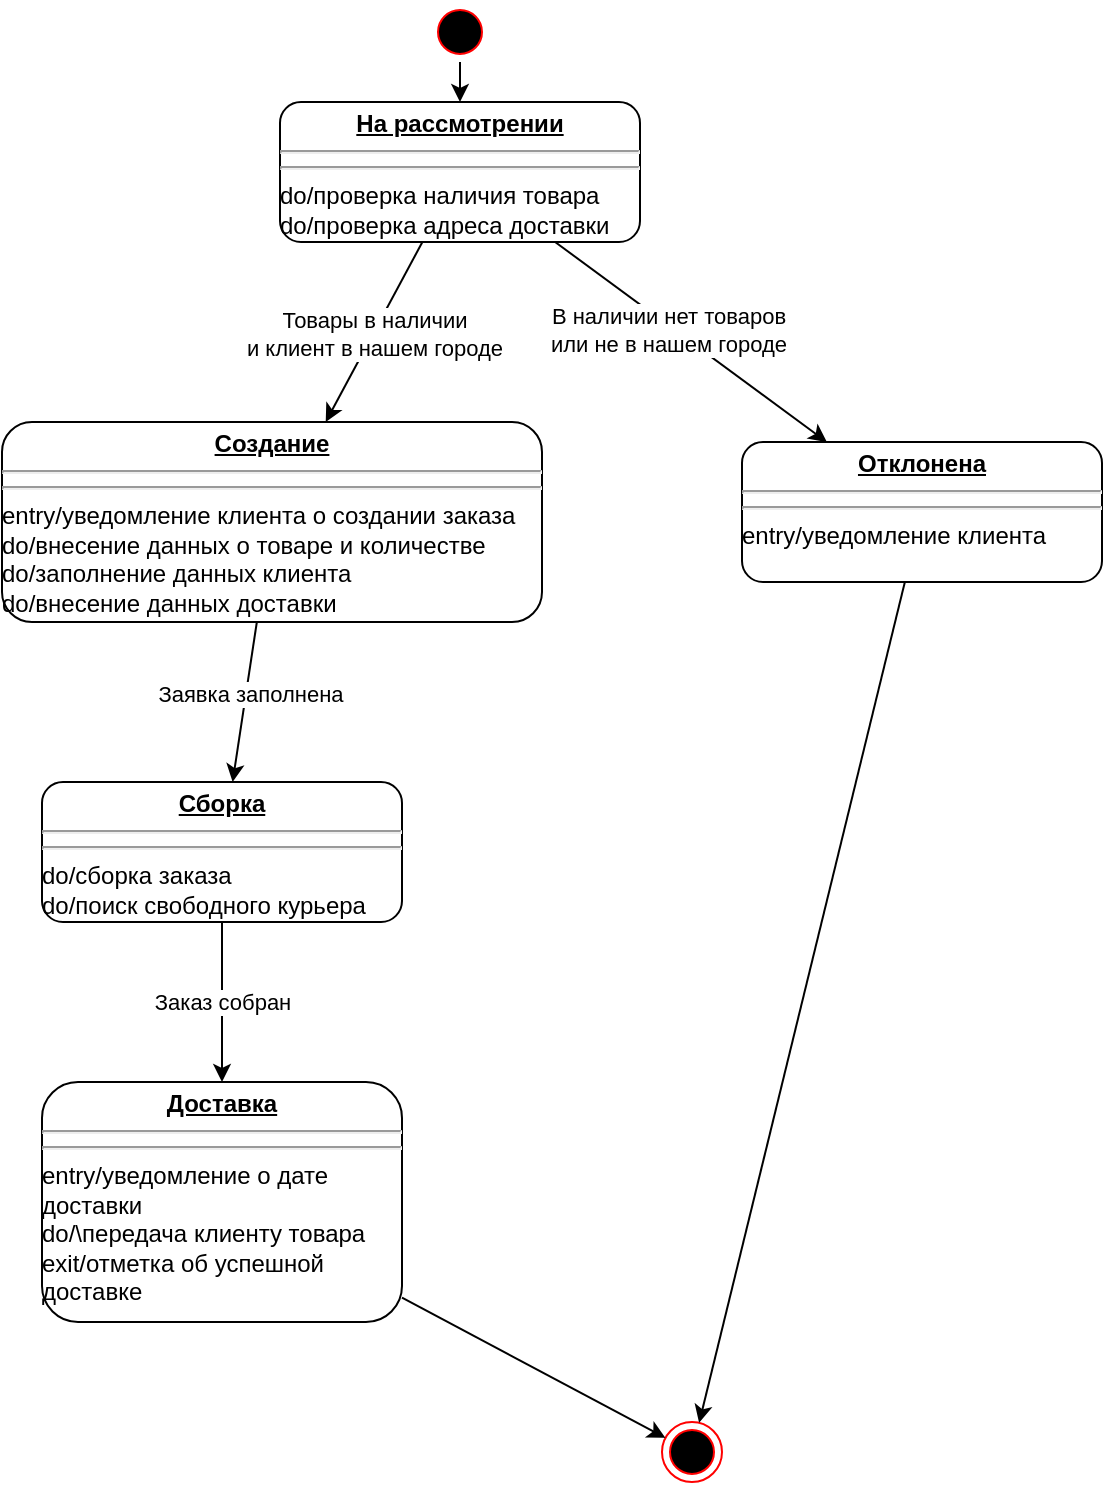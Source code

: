 <mxfile version="23.1.5" type="github">
  <diagram name="Страница — 1" id="N7Tzw25lRo3z6AVVz8gm">
    <mxGraphModel dx="1444" dy="833" grid="1" gridSize="10" guides="1" tooltips="1" connect="1" arrows="1" fold="1" page="1" pageScale="1" pageWidth="827" pageHeight="1169" math="0" shadow="0">
      <root>
        <mxCell id="0" />
        <mxCell id="1" parent="0" />
        <mxCell id="V5Sa6CXl622FIpi6RcLF-20" value="&lt;p style=&quot;margin:0px;margin-top:4px;text-align:center;text-decoration:underline;&quot;&gt;&lt;b&gt;На рассмотрении&lt;/b&gt;&lt;/p&gt;&lt;hr&gt;&lt;hr&gt;&lt;div style=&quot;&quot;&gt;&lt;span style=&quot;background-color: initial;&quot;&gt;do/проверка наличия товара&lt;/span&gt;&lt;/div&gt;&lt;div style=&quot;&quot;&gt;&lt;span style=&quot;background-color: initial;&quot;&gt;do/проверка адреса доставки&lt;/span&gt;&lt;/div&gt;" style="verticalAlign=top;align=left;overflow=fill;html=1;whiteSpace=wrap;rounded=1;container=0;recursiveResize=1;expand=1;strokeWidth=1;" vertex="1" parent="1">
          <mxGeometry x="339" y="190" width="180" height="70" as="geometry" />
        </mxCell>
        <mxCell id="V5Sa6CXl622FIpi6RcLF-22" value="" style="ellipse;html=1;shape=startState;fillColor=#000000;strokeColor=#ff0000;" vertex="1" parent="1">
          <mxGeometry x="414" y="140" width="30" height="30" as="geometry" />
        </mxCell>
        <mxCell id="V5Sa6CXl622FIpi6RcLF-24" value="" style="ellipse;html=1;shape=endState;fillColor=#000000;strokeColor=#ff0000;" vertex="1" parent="1">
          <mxGeometry x="530" y="850" width="30" height="30" as="geometry" />
        </mxCell>
        <mxCell id="V5Sa6CXl622FIpi6RcLF-28" value="" style="endArrow=classic;html=1;rounded=0;" edge="1" parent="1" source="V5Sa6CXl622FIpi6RcLF-22" target="V5Sa6CXl622FIpi6RcLF-20">
          <mxGeometry width="50" height="50" relative="1" as="geometry">
            <mxPoint x="455" y="260" as="sourcePoint" />
            <mxPoint x="505" y="210" as="targetPoint" />
          </mxGeometry>
        </mxCell>
        <mxCell id="V5Sa6CXl622FIpi6RcLF-29" value="&lt;p style=&quot;margin:0px;margin-top:4px;text-align:center;text-decoration:underline;&quot;&gt;&lt;b&gt;Доставка&lt;/b&gt;&lt;/p&gt;&lt;hr&gt;&lt;hr&gt;&lt;div style=&quot;&quot;&gt;&lt;span style=&quot;background-color: initial;&quot;&gt;entry/уведомление о дате доставки&lt;br&gt;do/\передача клиенту товара&lt;/span&gt;&lt;/div&gt;&lt;div style=&quot;&quot;&gt;exit/отметка об успешной доставке&lt;/div&gt;" style="verticalAlign=top;align=left;overflow=fill;html=1;whiteSpace=wrap;rounded=1;container=0;recursiveResize=1;expand=1;strokeWidth=1;" vertex="1" parent="1">
          <mxGeometry x="220" y="680" width="180" height="120" as="geometry" />
        </mxCell>
        <mxCell id="V5Sa6CXl622FIpi6RcLF-30" value="&lt;p style=&quot;margin:0px;margin-top:4px;text-align:center;text-decoration:underline;&quot;&gt;&lt;b&gt;Сборка&lt;/b&gt;&lt;/p&gt;&lt;hr&gt;&lt;hr&gt;&lt;div style=&quot;&quot;&gt;&lt;span style=&quot;background-color: initial;&quot;&gt;do/сборка заказа&lt;/span&gt;&lt;/div&gt;&lt;div style=&quot;&quot;&gt;do/поиск свободного курьера&lt;/div&gt;" style="verticalAlign=top;align=left;overflow=fill;html=1;whiteSpace=wrap;rounded=1;container=0;recursiveResize=1;expand=1;strokeWidth=1;" vertex="1" parent="1">
          <mxGeometry x="220" y="530" width="180" height="70" as="geometry" />
        </mxCell>
        <mxCell id="V5Sa6CXl622FIpi6RcLF-31" value="&lt;p style=&quot;margin:0px;margin-top:4px;text-align:center;text-decoration:underline;&quot;&gt;&lt;b&gt;Создание&lt;/b&gt;&lt;/p&gt;&lt;hr&gt;&lt;hr&gt;&lt;div style=&quot;&quot;&gt;entry/уведомление клиента о создании заказа&lt;/div&gt;&lt;div style=&quot;&quot;&gt;&lt;span style=&quot;background-color: initial;&quot;&gt;do/внесение данных о товаре и количестве&lt;/span&gt;&lt;/div&gt;&lt;div style=&quot;&quot;&gt;&lt;span style=&quot;background-color: initial;&quot;&gt;do/заполнение данных клиента&lt;/span&gt;&lt;/div&gt;&lt;div style=&quot;&quot;&gt;&lt;span style=&quot;background-color: initial;&quot;&gt;do/внесение данных доставки&lt;/span&gt;&lt;/div&gt;" style="verticalAlign=top;align=left;overflow=fill;html=1;whiteSpace=wrap;rounded=1;container=0;recursiveResize=1;expand=1;strokeWidth=1;" vertex="1" parent="1">
          <mxGeometry x="200" y="350" width="270" height="100" as="geometry" />
        </mxCell>
        <mxCell id="V5Sa6CXl622FIpi6RcLF-32" value="" style="endArrow=classic;html=1;rounded=0;" edge="1" parent="1" source="V5Sa6CXl622FIpi6RcLF-20" target="V5Sa6CXl622FIpi6RcLF-31">
          <mxGeometry width="50" height="50" relative="1" as="geometry">
            <mxPoint x="200" y="260" as="sourcePoint" />
            <mxPoint x="250" y="210" as="targetPoint" />
          </mxGeometry>
        </mxCell>
        <mxCell id="V5Sa6CXl622FIpi6RcLF-34" value="Товары в наличии&lt;br&gt;и клиент в нашем городе" style="edgeLabel;html=1;align=center;verticalAlign=middle;resizable=0;points=[];" vertex="1" connectable="0" parent="V5Sa6CXl622FIpi6RcLF-32">
          <mxGeometry x="0.006" relative="1" as="geometry">
            <mxPoint as="offset" />
          </mxGeometry>
        </mxCell>
        <mxCell id="V5Sa6CXl622FIpi6RcLF-35" value="&lt;p style=&quot;margin:0px;margin-top:4px;text-align:center;text-decoration:underline;&quot;&gt;&lt;b&gt;Отклонена&lt;/b&gt;&lt;/p&gt;&lt;hr&gt;&lt;hr&gt;&lt;div style=&quot;&quot;&gt;&lt;span style=&quot;background-color: initial;&quot;&gt;entry/уведомление клиента&lt;/span&gt;&lt;/div&gt;" style="verticalAlign=top;align=left;overflow=fill;html=1;whiteSpace=wrap;rounded=1;container=0;recursiveResize=1;expand=1;strokeWidth=1;" vertex="1" parent="1">
          <mxGeometry x="570" y="360" width="180" height="70" as="geometry" />
        </mxCell>
        <mxCell id="V5Sa6CXl622FIpi6RcLF-37" value="" style="endArrow=classic;html=1;rounded=0;" edge="1" parent="1" source="V5Sa6CXl622FIpi6RcLF-20" target="V5Sa6CXl622FIpi6RcLF-35">
          <mxGeometry width="50" height="50" relative="1" as="geometry">
            <mxPoint x="340" y="470" as="sourcePoint" />
            <mxPoint x="390" y="420" as="targetPoint" />
          </mxGeometry>
        </mxCell>
        <mxCell id="V5Sa6CXl622FIpi6RcLF-41" value="В наличии нет товаров&lt;br&gt;или не в нашем городе" style="edgeLabel;html=1;align=center;verticalAlign=middle;resizable=0;points=[];" vertex="1" connectable="0" parent="V5Sa6CXl622FIpi6RcLF-37">
          <mxGeometry x="-0.152" y="-2" relative="1" as="geometry">
            <mxPoint as="offset" />
          </mxGeometry>
        </mxCell>
        <mxCell id="V5Sa6CXl622FIpi6RcLF-38" value="" style="endArrow=classic;html=1;rounded=0;" edge="1" parent="1" source="V5Sa6CXl622FIpi6RcLF-35" target="V5Sa6CXl622FIpi6RcLF-24">
          <mxGeometry width="50" height="50" relative="1" as="geometry">
            <mxPoint x="330" y="510" as="sourcePoint" />
            <mxPoint x="380" y="460" as="targetPoint" />
          </mxGeometry>
        </mxCell>
        <mxCell id="V5Sa6CXl622FIpi6RcLF-39" value="" style="endArrow=classic;html=1;rounded=0;" edge="1" parent="1" source="V5Sa6CXl622FIpi6RcLF-31" target="V5Sa6CXl622FIpi6RcLF-30">
          <mxGeometry width="50" height="50" relative="1" as="geometry">
            <mxPoint x="140" y="470" as="sourcePoint" />
            <mxPoint x="190" y="420" as="targetPoint" />
          </mxGeometry>
        </mxCell>
        <mxCell id="V5Sa6CXl622FIpi6RcLF-40" value="Заявка заполнена" style="edgeLabel;html=1;align=center;verticalAlign=middle;resizable=0;points=[];" vertex="1" connectable="0" parent="V5Sa6CXl622FIpi6RcLF-39">
          <mxGeometry x="-0.114" y="2" relative="1" as="geometry">
            <mxPoint as="offset" />
          </mxGeometry>
        </mxCell>
        <mxCell id="V5Sa6CXl622FIpi6RcLF-42" value="" style="endArrow=classic;html=1;rounded=0;" edge="1" parent="1" source="V5Sa6CXl622FIpi6RcLF-30" target="V5Sa6CXl622FIpi6RcLF-29">
          <mxGeometry width="50" height="50" relative="1" as="geometry">
            <mxPoint x="340" y="570" as="sourcePoint" />
            <mxPoint x="390" y="520" as="targetPoint" />
          </mxGeometry>
        </mxCell>
        <mxCell id="V5Sa6CXl622FIpi6RcLF-43" value="Заказ собран" style="edgeLabel;html=1;align=center;verticalAlign=middle;resizable=0;points=[];" vertex="1" connectable="0" parent="V5Sa6CXl622FIpi6RcLF-42">
          <mxGeometry x="0.2" y="-1" relative="1" as="geometry">
            <mxPoint x="1" y="-8" as="offset" />
          </mxGeometry>
        </mxCell>
        <mxCell id="V5Sa6CXl622FIpi6RcLF-45" value="" style="endArrow=classic;html=1;rounded=0;" edge="1" parent="1" source="V5Sa6CXl622FIpi6RcLF-29" target="V5Sa6CXl622FIpi6RcLF-24">
          <mxGeometry width="50" height="50" relative="1" as="geometry">
            <mxPoint x="460" y="710" as="sourcePoint" />
            <mxPoint x="510" y="660" as="targetPoint" />
          </mxGeometry>
        </mxCell>
      </root>
    </mxGraphModel>
  </diagram>
</mxfile>
